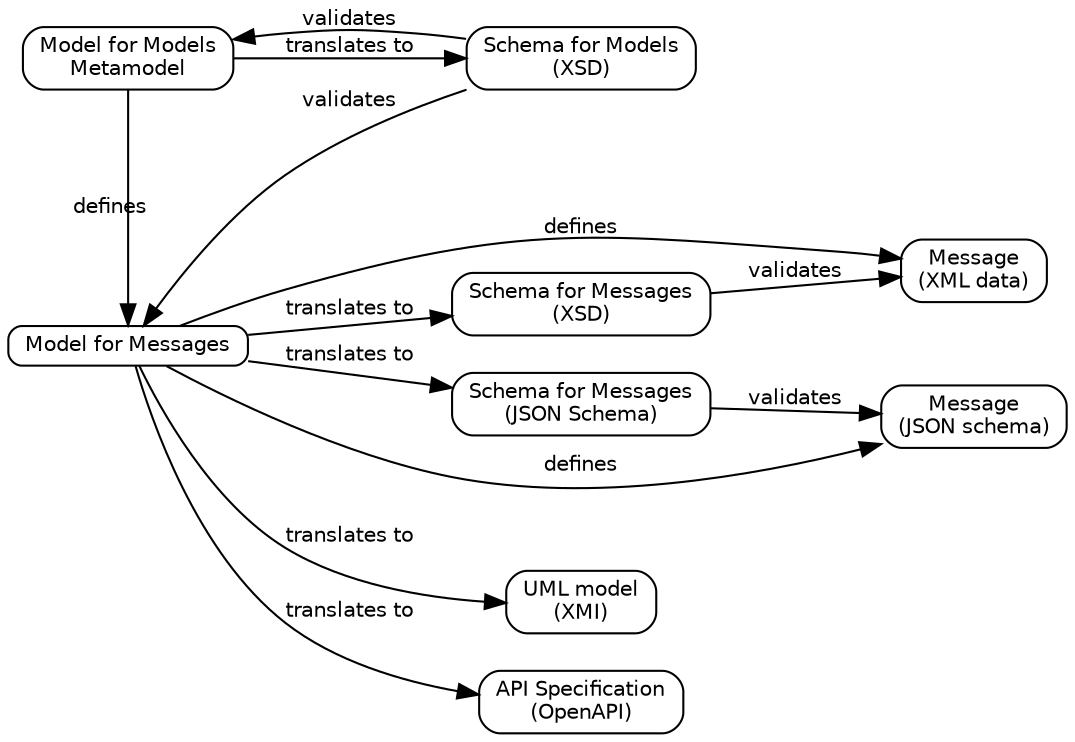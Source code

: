 digraph G {
  layout = dot;
  edge [fontname = "Helvetica", fontsize = 10, dir = forward];
  node [fontname = "Helvetica", fontsize = 10, width = 0, height = 0, label="\N\l"];
  rankdir = LR;

  node [shape=box, style=rounded];

  { rank = same;
  message_xml [label="Message\n(XML data)"];
  message_json [label="Message\n(JSON schema)"];
  }
  
  { rank = same;
  schema_xsd [label="Schema for Messages\n(XSD)"];
  schema_json [label="Schema for Messages\n(JSON Schema)"];
  uml_model [label="UML model\n(XMI)"];
  api_spec [label="API Specification\n(OpenAPI)"];
  }
  
  { rank = same; model; metamodel; }

  edge [label="validates"];
  schema_xsd -> message_xml;
  schema_json -> message_json;

  model [label="Model for Messages\n"];
  model -> { schema_xsd schema_json uml_model api_spec }  [label="translates to"];
  model -> { message_xml message_json } [label="defines"];
  

//  trans [label="Model-to-XSD transformer\n(XSLT)"];
//  model -> trans -> schema;

  metaschema [label="Schema for Models\n(XSD)"];
  metaschema -> model [label="validates"];

  metamodel [label="Model for Models\nMetamodel"];
  metamodel -> model [label="defines"];

//  trans2 [label="Model-to-XSD transformer\n(XSLT)"];
  metamodel -> metaschema [label="translates to"];

  metaschema -> metamodel [label="validates"];
  

}
